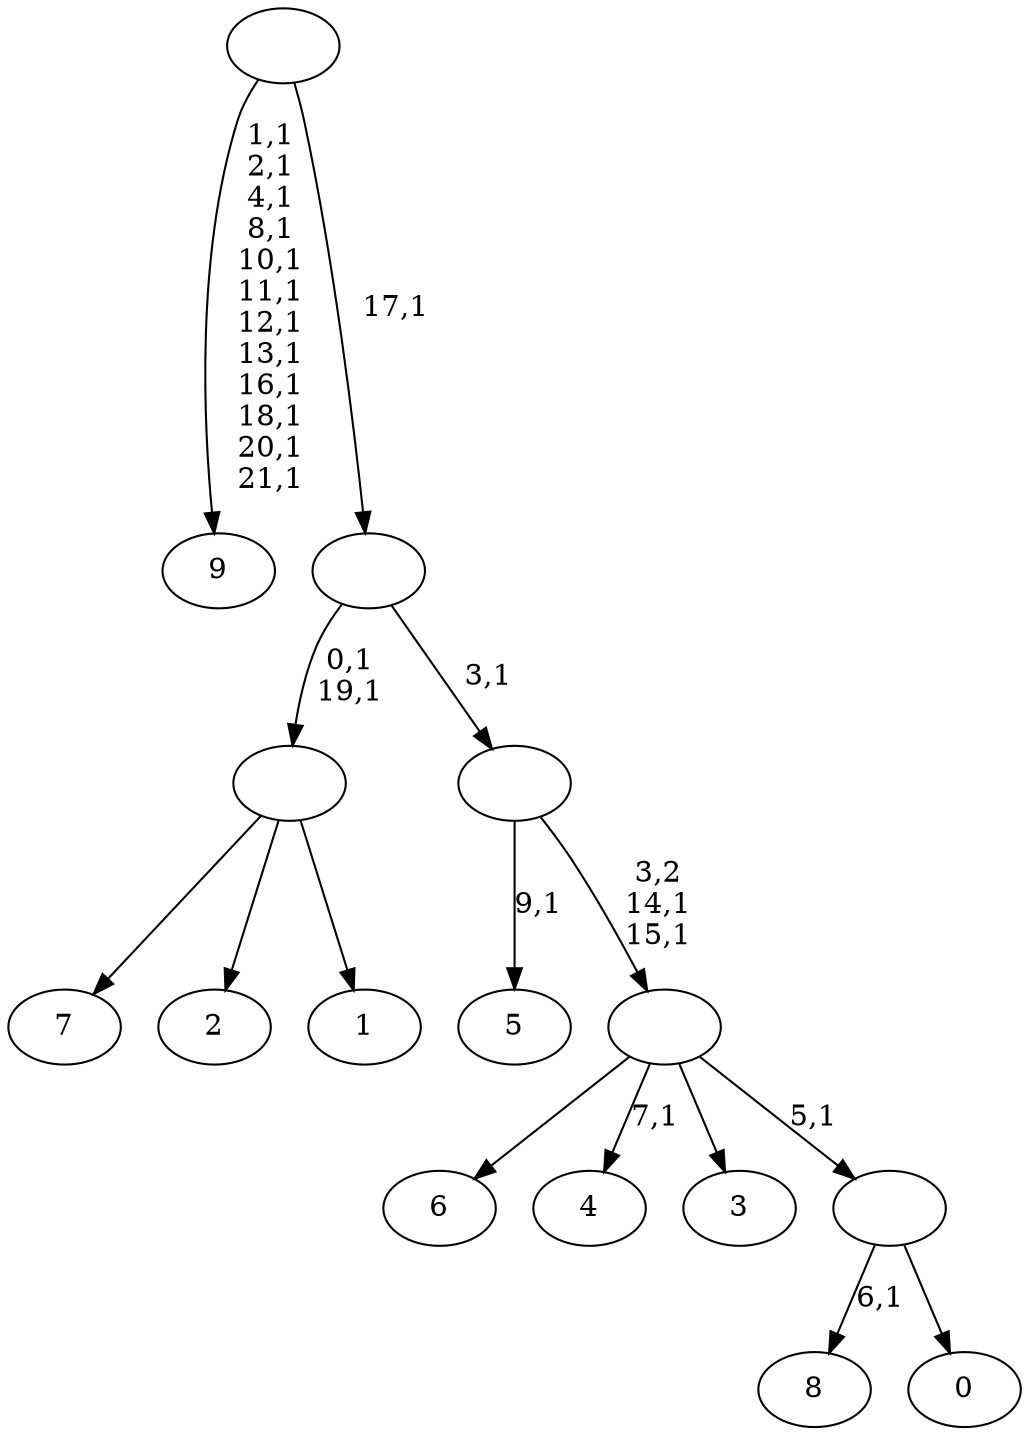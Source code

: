digraph T {
	32 [label="9"]
	19 [label="8"]
	17 [label="7"]
	16 [label="6"]
	15 [label="5"]
	13 [label="4"]
	11 [label="3"]
	10 [label="2"]
	9 [label="1"]
	8 [label=""]
	6 [label="0"]
	5 [label=""]
	4 [label=""]
	2 [label=""]
	1 [label=""]
	0 [label=""]
	8 -> 17 [label=""]
	8 -> 10 [label=""]
	8 -> 9 [label=""]
	5 -> 19 [label="6,1"]
	5 -> 6 [label=""]
	4 -> 13 [label="7,1"]
	4 -> 16 [label=""]
	4 -> 11 [label=""]
	4 -> 5 [label="5,1"]
	2 -> 4 [label="3,2\n14,1\n15,1"]
	2 -> 15 [label="9,1"]
	1 -> 8 [label="0,1\n19,1"]
	1 -> 2 [label="3,1"]
	0 -> 32 [label="1,1\n2,1\n4,1\n8,1\n10,1\n11,1\n12,1\n13,1\n16,1\n18,1\n20,1\n21,1"]
	0 -> 1 [label="17,1"]
}
